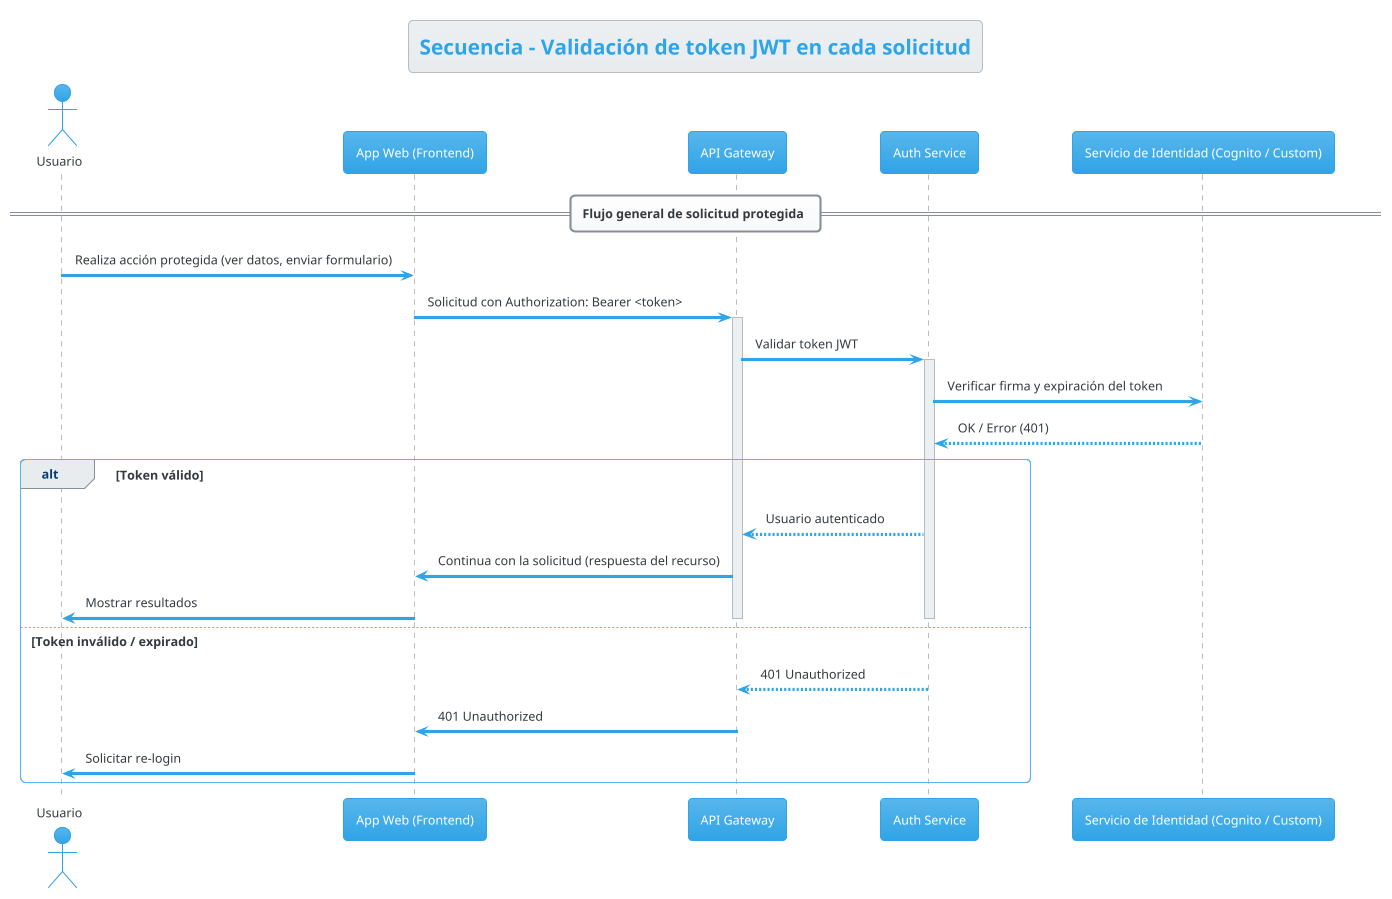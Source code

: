 @startuml S_SEC02_ValidarToken
!theme cerulean
skinparam linetype ortho

title Secuencia - Validación de token JWT en cada solicitud

actor "Usuario" as USR
participant "App Web (Frontend)" as FE
participant "API Gateway" as API
participant "Auth Service" as AUTH
participant "Servicio de Identidad (Cognito / Custom)" as IDP

== Flujo general de solicitud protegida ==
USR -> FE : Realiza acción protegida (ver datos, enviar formulario)
FE -> API : Solicitud con Authorization: Bearer <token>
activate API

API -> AUTH : Validar token JWT
activate AUTH

AUTH -> IDP : Verificar firma y expiración del token
IDP --> AUTH : OK / Error (401)
deactivate IDP

alt Token válido
    AUTH --> API : Usuario autenticado
    API -> FE : Continua con la solicitud (respuesta del recurso)
    FE -> USR : Mostrar resultados
    deactivate AUTH
    deactivate API
else Token inválido / expirado
    AUTH --> API : 401 Unauthorized
    API -> FE : 401 Unauthorized
    FE -> USR : Solicitar re-login
    deactivate AUTH
    deactivate API
end

@enduml
